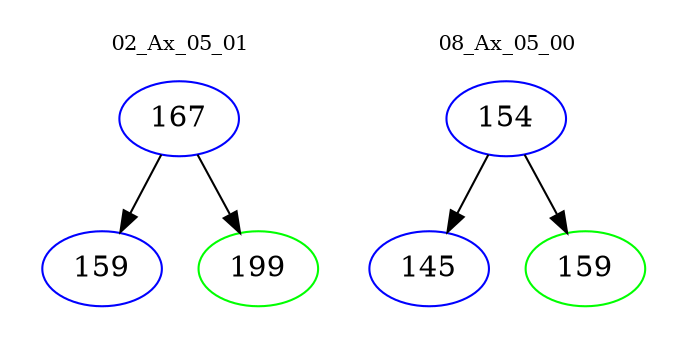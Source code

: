 digraph{
subgraph cluster_0 {
color = white
label = "02_Ax_05_01";
fontsize=10;
T0_167 [label="167", color="blue"]
T0_167 -> T0_159 [color="black"]
T0_159 [label="159", color="blue"]
T0_167 -> T0_199 [color="black"]
T0_199 [label="199", color="green"]
}
subgraph cluster_1 {
color = white
label = "08_Ax_05_00";
fontsize=10;
T1_154 [label="154", color="blue"]
T1_154 -> T1_145 [color="black"]
T1_145 [label="145", color="blue"]
T1_154 -> T1_159 [color="black"]
T1_159 [label="159", color="green"]
}
}
